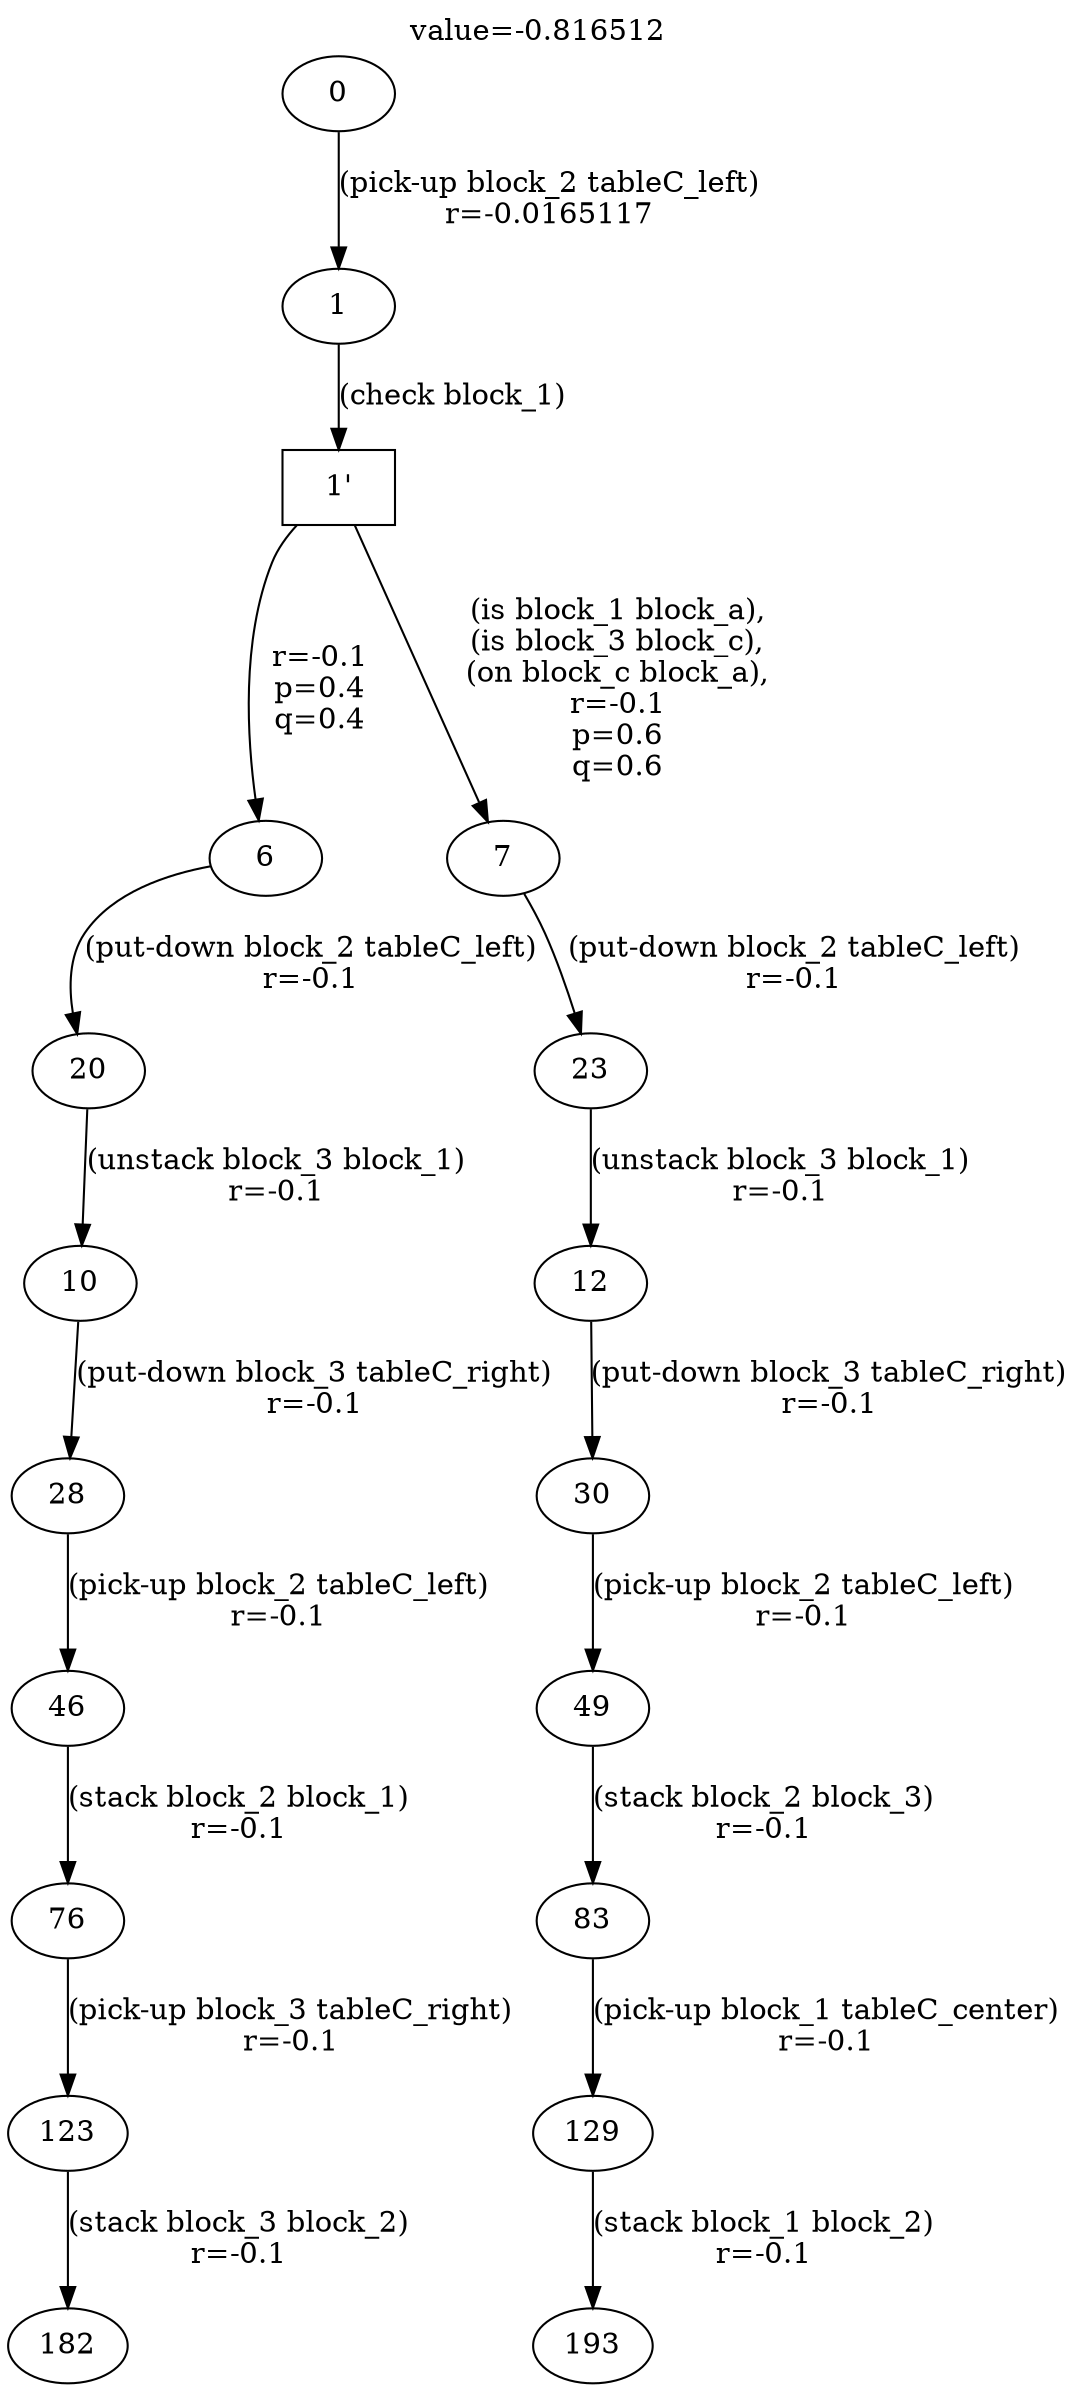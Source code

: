 digraph g{
label="value=-0.816512"
labelloc=top
0->1 [ label="(pick-up block_2 tableC_left)
r=-0.0165117" ];
"1'" [ shape=box ] ;
1->"1'" [ label="(check block_1)" ];
"1'"->6 [ label="
r=-0.1
p=0.4
q=0.4" ];
6->20 [ label="(put-down block_2 tableC_left)
r=-0.1" ];
20->10 [ label="(unstack block_3 block_1)
r=-0.1" ];
10->28 [ label="(put-down block_3 tableC_right)
r=-0.1" ];
28->46 [ label="(pick-up block_2 tableC_left)
r=-0.1" ];
46->76 [ label="(stack block_2 block_1)
r=-0.1" ];
76->123 [ label="(pick-up block_3 tableC_right)
r=-0.1" ];
123->182 [ label="(stack block_3 block_2)
r=-0.1" ];
"1'"->7 [ label="
(is block_1 block_a),
(is block_3 block_c),
(on block_c block_a),
r=-0.1
p=0.6
q=0.6" ];
7->23 [ label="(put-down block_2 tableC_left)
r=-0.1" ];
23->12 [ label="(unstack block_3 block_1)
r=-0.1" ];
12->30 [ label="(put-down block_3 tableC_right)
r=-0.1" ];
30->49 [ label="(pick-up block_2 tableC_left)
r=-0.1" ];
49->83 [ label="(stack block_2 block_3)
r=-0.1" ];
83->129 [ label="(pick-up block_1 tableC_center)
r=-0.1" ];
129->193 [ label="(stack block_1 block_2)
r=-0.1" ];
}
